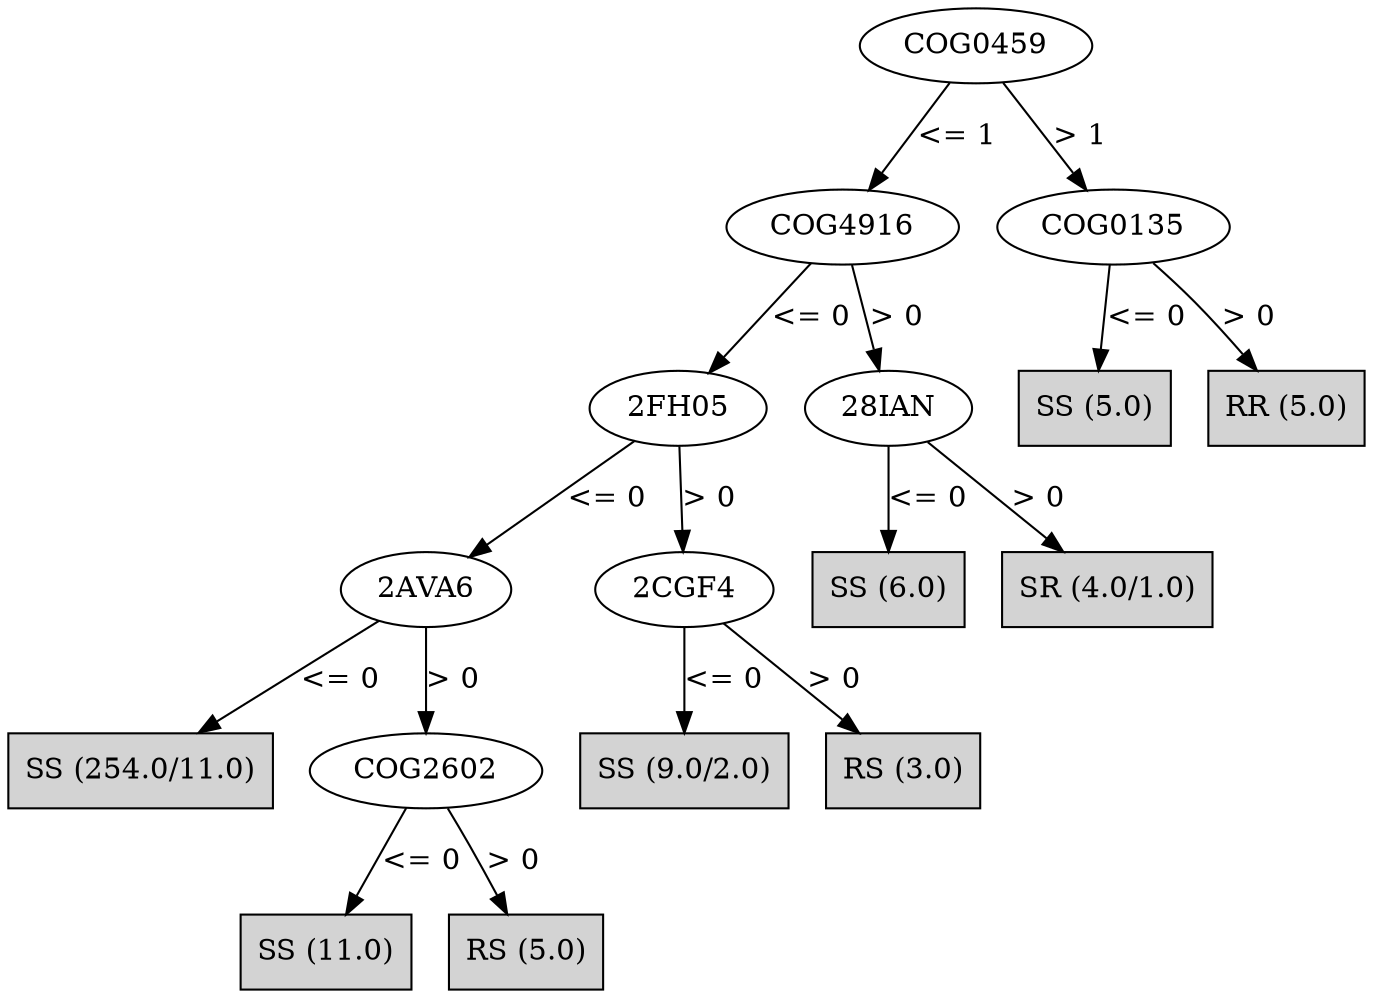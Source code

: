 digraph J48Tree {
N0 [label="COG0459" ]
N0->N1 [label="<= 1"]
N1 [label="COG4916" ]
N1->N2 [label="<= 0"]
N2 [label="2FH05" ]
N2->N3 [label="<= 0"]
N3 [label="2AVA6" ]
N3->N4 [label="<= 0"]
N4 [label="SS (254.0/11.0)" shape=box style=filled ]
N3->N5 [label="> 0"]
N5 [label="COG2602" ]
N5->N6 [label="<= 0"]
N6 [label="SS (11.0)" shape=box style=filled ]
N5->N7 [label="> 0"]
N7 [label="RS (5.0)" shape=box style=filled ]
N2->N8 [label="> 0"]
N8 [label="2CGF4" ]
N8->N9 [label="<= 0"]
N9 [label="SS (9.0/2.0)" shape=box style=filled ]
N8->N10 [label="> 0"]
N10 [label="RS (3.0)" shape=box style=filled ]
N1->N11 [label="> 0"]
N11 [label="28IAN" ]
N11->N12 [label="<= 0"]
N12 [label="SS (6.0)" shape=box style=filled ]
N11->N13 [label="> 0"]
N13 [label="SR (4.0/1.0)" shape=box style=filled ]
N0->N14 [label="> 1"]
N14 [label="COG0135" ]
N14->N15 [label="<= 0"]
N15 [label="SS (5.0)" shape=box style=filled ]
N14->N16 [label="> 0"]
N16 [label="RR (5.0)" shape=box style=filled ]
}

